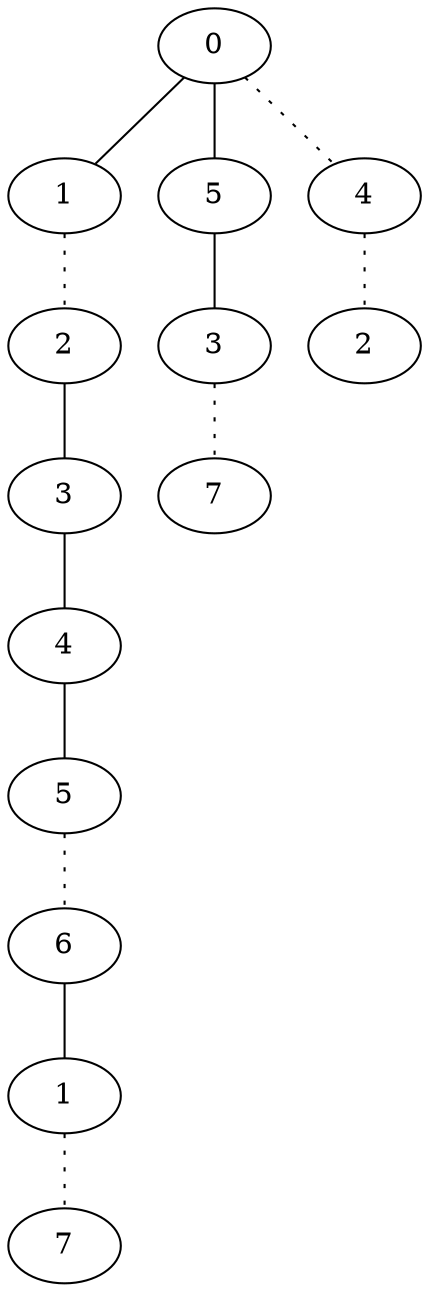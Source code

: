 graph {
a0[label=0];
a1[label=1];
a2[label=2];
a3[label=3];
a4[label=4];
a5[label=5];
a6[label=6];
a7[label=1];
a8[label=7];
a9[label=5];
a10[label=3];
a11[label=7];
a12[label=4];
a13[label=2];
a0 -- a1;
a0 -- a9;
a0 -- a12 [style=dotted];
a1 -- a2 [style=dotted];
a2 -- a3;
a3 -- a4;
a4 -- a5;
a5 -- a6 [style=dotted];
a6 -- a7;
a7 -- a8 [style=dotted];
a9 -- a10;
a10 -- a11 [style=dotted];
a12 -- a13 [style=dotted];
}
